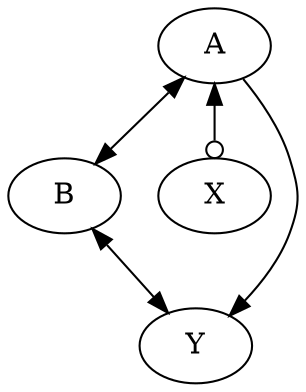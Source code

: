 digraph graphname {node [shape = oval];
A [label= A ]
B [label= B ]
X [label= X ]
Y [label= Y ]
A -> B [color=black, dir=both,arrowhead=normal, arrowtail=normal];
A -> X [color=black, dir=both,arrowhead=odot, arrowtail=normal];
A -> Y [color=black, dir=both,arrowhead=normal, arrowtail=none];
B -> Y [color=black, dir=both,arrowhead=normal, arrowtail=normal];
}
